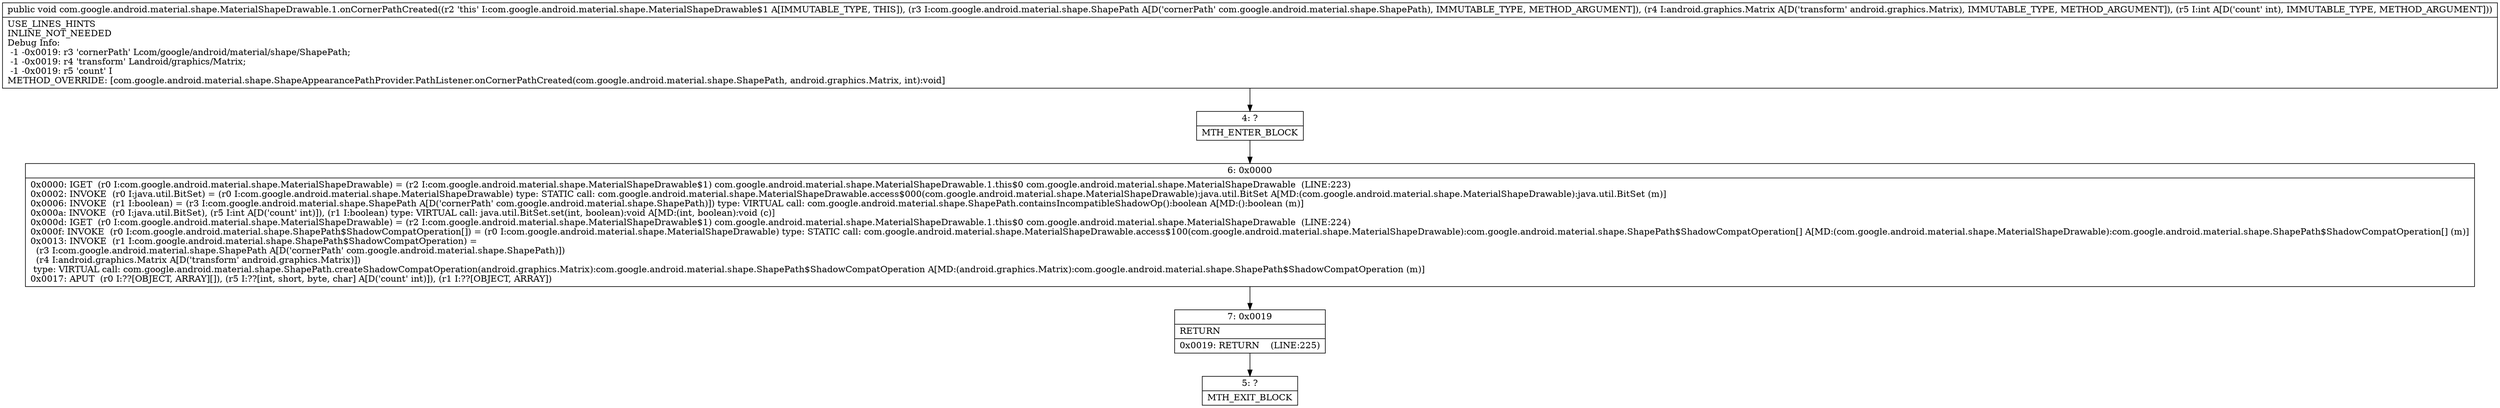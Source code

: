 digraph "CFG forcom.google.android.material.shape.MaterialShapeDrawable.1.onCornerPathCreated(Lcom\/google\/android\/material\/shape\/ShapePath;Landroid\/graphics\/Matrix;I)V" {
Node_4 [shape=record,label="{4\:\ ?|MTH_ENTER_BLOCK\l}"];
Node_6 [shape=record,label="{6\:\ 0x0000|0x0000: IGET  (r0 I:com.google.android.material.shape.MaterialShapeDrawable) = (r2 I:com.google.android.material.shape.MaterialShapeDrawable$1) com.google.android.material.shape.MaterialShapeDrawable.1.this$0 com.google.android.material.shape.MaterialShapeDrawable  (LINE:223)\l0x0002: INVOKE  (r0 I:java.util.BitSet) = (r0 I:com.google.android.material.shape.MaterialShapeDrawable) type: STATIC call: com.google.android.material.shape.MaterialShapeDrawable.access$000(com.google.android.material.shape.MaterialShapeDrawable):java.util.BitSet A[MD:(com.google.android.material.shape.MaterialShapeDrawable):java.util.BitSet (m)]\l0x0006: INVOKE  (r1 I:boolean) = (r3 I:com.google.android.material.shape.ShapePath A[D('cornerPath' com.google.android.material.shape.ShapePath)]) type: VIRTUAL call: com.google.android.material.shape.ShapePath.containsIncompatibleShadowOp():boolean A[MD:():boolean (m)]\l0x000a: INVOKE  (r0 I:java.util.BitSet), (r5 I:int A[D('count' int)]), (r1 I:boolean) type: VIRTUAL call: java.util.BitSet.set(int, boolean):void A[MD:(int, boolean):void (c)]\l0x000d: IGET  (r0 I:com.google.android.material.shape.MaterialShapeDrawable) = (r2 I:com.google.android.material.shape.MaterialShapeDrawable$1) com.google.android.material.shape.MaterialShapeDrawable.1.this$0 com.google.android.material.shape.MaterialShapeDrawable  (LINE:224)\l0x000f: INVOKE  (r0 I:com.google.android.material.shape.ShapePath$ShadowCompatOperation[]) = (r0 I:com.google.android.material.shape.MaterialShapeDrawable) type: STATIC call: com.google.android.material.shape.MaterialShapeDrawable.access$100(com.google.android.material.shape.MaterialShapeDrawable):com.google.android.material.shape.ShapePath$ShadowCompatOperation[] A[MD:(com.google.android.material.shape.MaterialShapeDrawable):com.google.android.material.shape.ShapePath$ShadowCompatOperation[] (m)]\l0x0013: INVOKE  (r1 I:com.google.android.material.shape.ShapePath$ShadowCompatOperation) = \l  (r3 I:com.google.android.material.shape.ShapePath A[D('cornerPath' com.google.android.material.shape.ShapePath)])\l  (r4 I:android.graphics.Matrix A[D('transform' android.graphics.Matrix)])\l type: VIRTUAL call: com.google.android.material.shape.ShapePath.createShadowCompatOperation(android.graphics.Matrix):com.google.android.material.shape.ShapePath$ShadowCompatOperation A[MD:(android.graphics.Matrix):com.google.android.material.shape.ShapePath$ShadowCompatOperation (m)]\l0x0017: APUT  (r0 I:??[OBJECT, ARRAY][]), (r5 I:??[int, short, byte, char] A[D('count' int)]), (r1 I:??[OBJECT, ARRAY]) \l}"];
Node_7 [shape=record,label="{7\:\ 0x0019|RETURN\l|0x0019: RETURN    (LINE:225)\l}"];
Node_5 [shape=record,label="{5\:\ ?|MTH_EXIT_BLOCK\l}"];
MethodNode[shape=record,label="{public void com.google.android.material.shape.MaterialShapeDrawable.1.onCornerPathCreated((r2 'this' I:com.google.android.material.shape.MaterialShapeDrawable$1 A[IMMUTABLE_TYPE, THIS]), (r3 I:com.google.android.material.shape.ShapePath A[D('cornerPath' com.google.android.material.shape.ShapePath), IMMUTABLE_TYPE, METHOD_ARGUMENT]), (r4 I:android.graphics.Matrix A[D('transform' android.graphics.Matrix), IMMUTABLE_TYPE, METHOD_ARGUMENT]), (r5 I:int A[D('count' int), IMMUTABLE_TYPE, METHOD_ARGUMENT]))  | USE_LINES_HINTS\lINLINE_NOT_NEEDED\lDebug Info:\l  \-1 \-0x0019: r3 'cornerPath' Lcom\/google\/android\/material\/shape\/ShapePath;\l  \-1 \-0x0019: r4 'transform' Landroid\/graphics\/Matrix;\l  \-1 \-0x0019: r5 'count' I\lMETHOD_OVERRIDE: [com.google.android.material.shape.ShapeAppearancePathProvider.PathListener.onCornerPathCreated(com.google.android.material.shape.ShapePath, android.graphics.Matrix, int):void]\l}"];
MethodNode -> Node_4;Node_4 -> Node_6;
Node_6 -> Node_7;
Node_7 -> Node_5;
}

